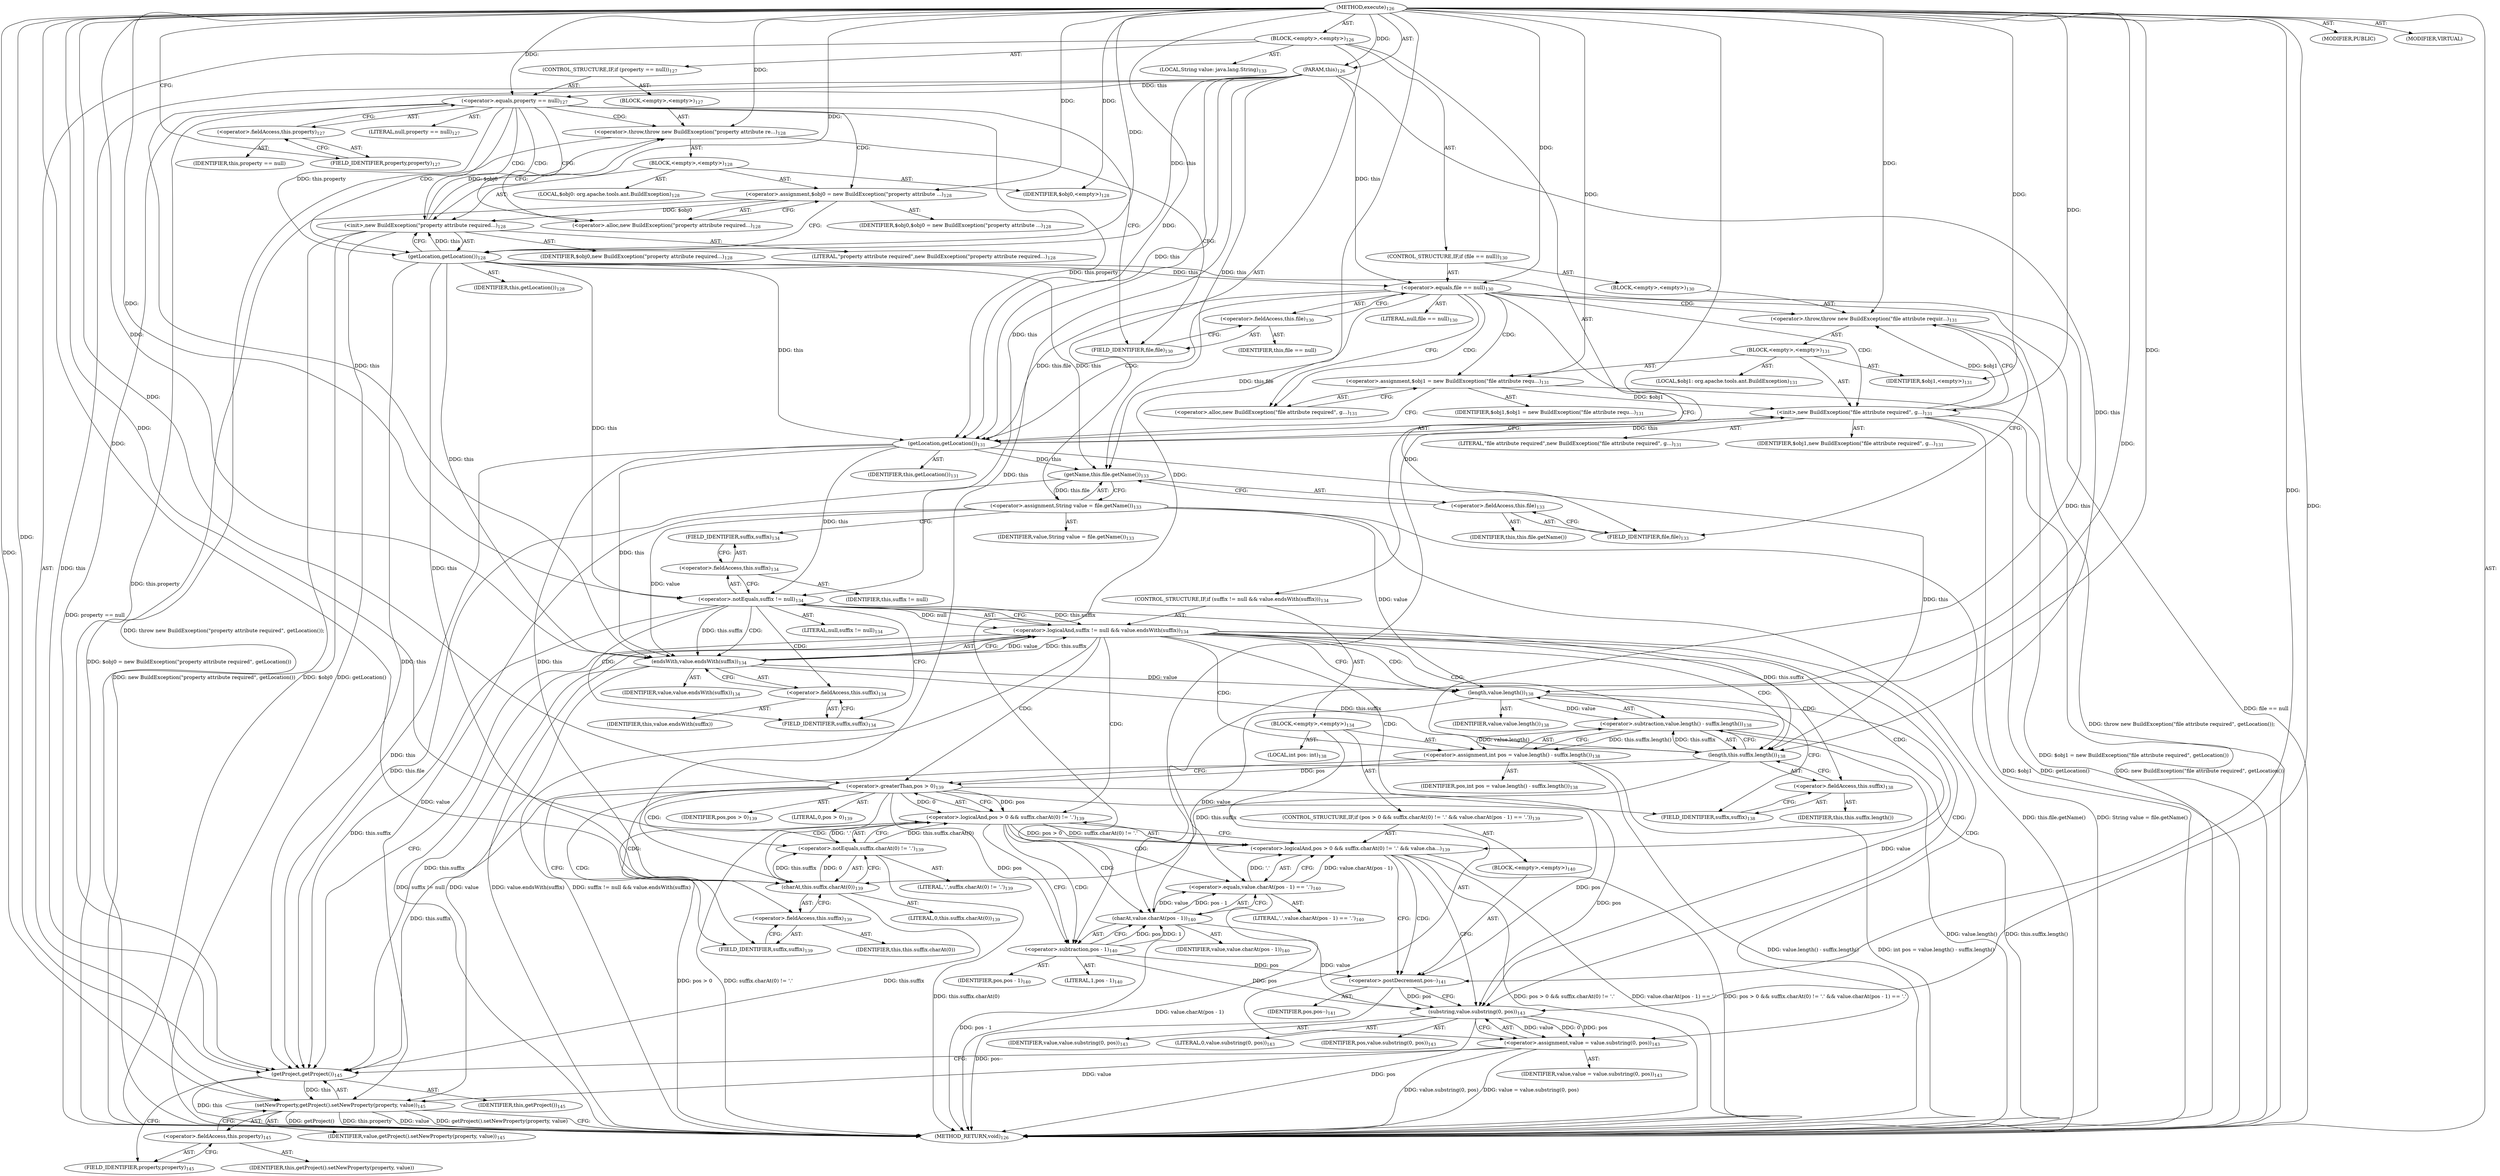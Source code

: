 digraph "execute" {  
"111669149699" [label = <(METHOD,execute)<SUB>126</SUB>> ]
"115964116995" [label = <(PARAM,this)<SUB>126</SUB>> ]
"25769803779" [label = <(BLOCK,&lt;empty&gt;,&lt;empty&gt;)<SUB>126</SUB>> ]
"47244640256" [label = <(CONTROL_STRUCTURE,IF,if (property == null))<SUB>127</SUB>> ]
"30064771078" [label = <(&lt;operator&gt;.equals,property == null)<SUB>127</SUB>> ]
"30064771079" [label = <(&lt;operator&gt;.fieldAccess,this.property)<SUB>127</SUB>> ]
"68719476745" [label = <(IDENTIFIER,this,property == null)> ]
"55834574851" [label = <(FIELD_IDENTIFIER,property,property)<SUB>127</SUB>> ]
"90194313216" [label = <(LITERAL,null,property == null)<SUB>127</SUB>> ]
"25769803780" [label = <(BLOCK,&lt;empty&gt;,&lt;empty&gt;)<SUB>127</SUB>> ]
"30064771080" [label = <(&lt;operator&gt;.throw,throw new BuildException(&quot;property attribute re...)<SUB>128</SUB>> ]
"25769803781" [label = <(BLOCK,&lt;empty&gt;,&lt;empty&gt;)<SUB>128</SUB>> ]
"94489280512" [label = <(LOCAL,$obj0: org.apache.tools.ant.BuildException)<SUB>128</SUB>> ]
"30064771081" [label = <(&lt;operator&gt;.assignment,$obj0 = new BuildException(&quot;property attribute ...)<SUB>128</SUB>> ]
"68719476746" [label = <(IDENTIFIER,$obj0,$obj0 = new BuildException(&quot;property attribute ...)<SUB>128</SUB>> ]
"30064771082" [label = <(&lt;operator&gt;.alloc,new BuildException(&quot;property attribute required...)<SUB>128</SUB>> ]
"30064771083" [label = <(&lt;init&gt;,new BuildException(&quot;property attribute required...)<SUB>128</SUB>> ]
"68719476747" [label = <(IDENTIFIER,$obj0,new BuildException(&quot;property attribute required...)<SUB>128</SUB>> ]
"90194313217" [label = <(LITERAL,&quot;property attribute required&quot;,new BuildException(&quot;property attribute required...)<SUB>128</SUB>> ]
"30064771084" [label = <(getLocation,getLocation())<SUB>128</SUB>> ]
"68719476739" [label = <(IDENTIFIER,this,getLocation())<SUB>128</SUB>> ]
"68719476748" [label = <(IDENTIFIER,$obj0,&lt;empty&gt;)<SUB>128</SUB>> ]
"47244640257" [label = <(CONTROL_STRUCTURE,IF,if (file == null))<SUB>130</SUB>> ]
"30064771085" [label = <(&lt;operator&gt;.equals,file == null)<SUB>130</SUB>> ]
"30064771086" [label = <(&lt;operator&gt;.fieldAccess,this.file)<SUB>130</SUB>> ]
"68719476749" [label = <(IDENTIFIER,this,file == null)> ]
"55834574852" [label = <(FIELD_IDENTIFIER,file,file)<SUB>130</SUB>> ]
"90194313218" [label = <(LITERAL,null,file == null)<SUB>130</SUB>> ]
"25769803782" [label = <(BLOCK,&lt;empty&gt;,&lt;empty&gt;)<SUB>130</SUB>> ]
"30064771087" [label = <(&lt;operator&gt;.throw,throw new BuildException(&quot;file attribute requir...)<SUB>131</SUB>> ]
"25769803783" [label = <(BLOCK,&lt;empty&gt;,&lt;empty&gt;)<SUB>131</SUB>> ]
"94489280513" [label = <(LOCAL,$obj1: org.apache.tools.ant.BuildException)<SUB>131</SUB>> ]
"30064771088" [label = <(&lt;operator&gt;.assignment,$obj1 = new BuildException(&quot;file attribute requ...)<SUB>131</SUB>> ]
"68719476750" [label = <(IDENTIFIER,$obj1,$obj1 = new BuildException(&quot;file attribute requ...)<SUB>131</SUB>> ]
"30064771089" [label = <(&lt;operator&gt;.alloc,new BuildException(&quot;file attribute required&quot;, g...)<SUB>131</SUB>> ]
"30064771090" [label = <(&lt;init&gt;,new BuildException(&quot;file attribute required&quot;, g...)<SUB>131</SUB>> ]
"68719476751" [label = <(IDENTIFIER,$obj1,new BuildException(&quot;file attribute required&quot;, g...)<SUB>131</SUB>> ]
"90194313219" [label = <(LITERAL,&quot;file attribute required&quot;,new BuildException(&quot;file attribute required&quot;, g...)<SUB>131</SUB>> ]
"30064771091" [label = <(getLocation,getLocation())<SUB>131</SUB>> ]
"68719476740" [label = <(IDENTIFIER,this,getLocation())<SUB>131</SUB>> ]
"68719476752" [label = <(IDENTIFIER,$obj1,&lt;empty&gt;)<SUB>131</SUB>> ]
"94489280514" [label = <(LOCAL,String value: java.lang.String)<SUB>133</SUB>> ]
"30064771092" [label = <(&lt;operator&gt;.assignment,String value = file.getName())<SUB>133</SUB>> ]
"68719476753" [label = <(IDENTIFIER,value,String value = file.getName())<SUB>133</SUB>> ]
"30064771093" [label = <(getName,this.file.getName())<SUB>133</SUB>> ]
"30064771094" [label = <(&lt;operator&gt;.fieldAccess,this.file)<SUB>133</SUB>> ]
"68719476754" [label = <(IDENTIFIER,this,this.file.getName())> ]
"55834574853" [label = <(FIELD_IDENTIFIER,file,file)<SUB>133</SUB>> ]
"47244640258" [label = <(CONTROL_STRUCTURE,IF,if (suffix != null &amp;&amp; value.endsWith(suffix)))<SUB>134</SUB>> ]
"30064771095" [label = <(&lt;operator&gt;.logicalAnd,suffix != null &amp;&amp; value.endsWith(suffix))<SUB>134</SUB>> ]
"30064771096" [label = <(&lt;operator&gt;.notEquals,suffix != null)<SUB>134</SUB>> ]
"30064771097" [label = <(&lt;operator&gt;.fieldAccess,this.suffix)<SUB>134</SUB>> ]
"68719476755" [label = <(IDENTIFIER,this,suffix != null)> ]
"55834574854" [label = <(FIELD_IDENTIFIER,suffix,suffix)<SUB>134</SUB>> ]
"90194313220" [label = <(LITERAL,null,suffix != null)<SUB>134</SUB>> ]
"30064771098" [label = <(endsWith,value.endsWith(suffix))<SUB>134</SUB>> ]
"68719476756" [label = <(IDENTIFIER,value,value.endsWith(suffix))<SUB>134</SUB>> ]
"30064771099" [label = <(&lt;operator&gt;.fieldAccess,this.suffix)<SUB>134</SUB>> ]
"68719476757" [label = <(IDENTIFIER,this,value.endsWith(suffix))> ]
"55834574855" [label = <(FIELD_IDENTIFIER,suffix,suffix)<SUB>134</SUB>> ]
"25769803784" [label = <(BLOCK,&lt;empty&gt;,&lt;empty&gt;)<SUB>134</SUB>> ]
"94489280515" [label = <(LOCAL,int pos: int)<SUB>138</SUB>> ]
"30064771100" [label = <(&lt;operator&gt;.assignment,int pos = value.length() - suffix.length())<SUB>138</SUB>> ]
"68719476758" [label = <(IDENTIFIER,pos,int pos = value.length() - suffix.length())<SUB>138</SUB>> ]
"30064771101" [label = <(&lt;operator&gt;.subtraction,value.length() - suffix.length())<SUB>138</SUB>> ]
"30064771102" [label = <(length,value.length())<SUB>138</SUB>> ]
"68719476759" [label = <(IDENTIFIER,value,value.length())<SUB>138</SUB>> ]
"30064771103" [label = <(length,this.suffix.length())<SUB>138</SUB>> ]
"30064771104" [label = <(&lt;operator&gt;.fieldAccess,this.suffix)<SUB>138</SUB>> ]
"68719476760" [label = <(IDENTIFIER,this,this.suffix.length())> ]
"55834574856" [label = <(FIELD_IDENTIFIER,suffix,suffix)<SUB>138</SUB>> ]
"47244640259" [label = <(CONTROL_STRUCTURE,IF,if (pos &gt; 0 &amp;&amp; suffix.charAt(0) != '.' &amp;&amp; value.charAt(pos - 1) == '.'))<SUB>139</SUB>> ]
"30064771105" [label = <(&lt;operator&gt;.logicalAnd,pos &gt; 0 &amp;&amp; suffix.charAt(0) != '.' &amp;&amp; value.cha...)<SUB>139</SUB>> ]
"30064771106" [label = <(&lt;operator&gt;.logicalAnd,pos &gt; 0 &amp;&amp; suffix.charAt(0) != '.')<SUB>139</SUB>> ]
"30064771107" [label = <(&lt;operator&gt;.greaterThan,pos &gt; 0)<SUB>139</SUB>> ]
"68719476761" [label = <(IDENTIFIER,pos,pos &gt; 0)<SUB>139</SUB>> ]
"90194313221" [label = <(LITERAL,0,pos &gt; 0)<SUB>139</SUB>> ]
"30064771108" [label = <(&lt;operator&gt;.notEquals,suffix.charAt(0) != '.')<SUB>139</SUB>> ]
"30064771109" [label = <(charAt,this.suffix.charAt(0))<SUB>139</SUB>> ]
"30064771110" [label = <(&lt;operator&gt;.fieldAccess,this.suffix)<SUB>139</SUB>> ]
"68719476762" [label = <(IDENTIFIER,this,this.suffix.charAt(0))> ]
"55834574857" [label = <(FIELD_IDENTIFIER,suffix,suffix)<SUB>139</SUB>> ]
"90194313222" [label = <(LITERAL,0,this.suffix.charAt(0))<SUB>139</SUB>> ]
"90194313223" [label = <(LITERAL,'.',suffix.charAt(0) != '.')<SUB>139</SUB>> ]
"30064771111" [label = <(&lt;operator&gt;.equals,value.charAt(pos - 1) == '.')<SUB>140</SUB>> ]
"30064771112" [label = <(charAt,value.charAt(pos - 1))<SUB>140</SUB>> ]
"68719476763" [label = <(IDENTIFIER,value,value.charAt(pos - 1))<SUB>140</SUB>> ]
"30064771113" [label = <(&lt;operator&gt;.subtraction,pos - 1)<SUB>140</SUB>> ]
"68719476764" [label = <(IDENTIFIER,pos,pos - 1)<SUB>140</SUB>> ]
"90194313224" [label = <(LITERAL,1,pos - 1)<SUB>140</SUB>> ]
"90194313225" [label = <(LITERAL,'.',value.charAt(pos - 1) == '.')<SUB>140</SUB>> ]
"25769803785" [label = <(BLOCK,&lt;empty&gt;,&lt;empty&gt;)<SUB>140</SUB>> ]
"30064771114" [label = <(&lt;operator&gt;.postDecrement,pos--)<SUB>141</SUB>> ]
"68719476765" [label = <(IDENTIFIER,pos,pos--)<SUB>141</SUB>> ]
"30064771115" [label = <(&lt;operator&gt;.assignment,value = value.substring(0, pos))<SUB>143</SUB>> ]
"68719476766" [label = <(IDENTIFIER,value,value = value.substring(0, pos))<SUB>143</SUB>> ]
"30064771116" [label = <(substring,value.substring(0, pos))<SUB>143</SUB>> ]
"68719476767" [label = <(IDENTIFIER,value,value.substring(0, pos))<SUB>143</SUB>> ]
"90194313226" [label = <(LITERAL,0,value.substring(0, pos))<SUB>143</SUB>> ]
"68719476768" [label = <(IDENTIFIER,pos,value.substring(0, pos))<SUB>143</SUB>> ]
"30064771117" [label = <(setNewProperty,getProject().setNewProperty(property, value))<SUB>145</SUB>> ]
"30064771118" [label = <(getProject,getProject())<SUB>145</SUB>> ]
"68719476741" [label = <(IDENTIFIER,this,getProject())<SUB>145</SUB>> ]
"30064771119" [label = <(&lt;operator&gt;.fieldAccess,this.property)<SUB>145</SUB>> ]
"68719476769" [label = <(IDENTIFIER,this,getProject().setNewProperty(property, value))> ]
"55834574858" [label = <(FIELD_IDENTIFIER,property,property)<SUB>145</SUB>> ]
"68719476770" [label = <(IDENTIFIER,value,getProject().setNewProperty(property, value))<SUB>145</SUB>> ]
"133143986185" [label = <(MODIFIER,PUBLIC)> ]
"133143986186" [label = <(MODIFIER,VIRTUAL)> ]
"128849018883" [label = <(METHOD_RETURN,void)<SUB>126</SUB>> ]
  "111669149699" -> "115964116995"  [ label = "AST: "] 
  "111669149699" -> "25769803779"  [ label = "AST: "] 
  "111669149699" -> "133143986185"  [ label = "AST: "] 
  "111669149699" -> "133143986186"  [ label = "AST: "] 
  "111669149699" -> "128849018883"  [ label = "AST: "] 
  "25769803779" -> "47244640256"  [ label = "AST: "] 
  "25769803779" -> "47244640257"  [ label = "AST: "] 
  "25769803779" -> "94489280514"  [ label = "AST: "] 
  "25769803779" -> "30064771092"  [ label = "AST: "] 
  "25769803779" -> "47244640258"  [ label = "AST: "] 
  "25769803779" -> "30064771117"  [ label = "AST: "] 
  "47244640256" -> "30064771078"  [ label = "AST: "] 
  "47244640256" -> "25769803780"  [ label = "AST: "] 
  "30064771078" -> "30064771079"  [ label = "AST: "] 
  "30064771078" -> "90194313216"  [ label = "AST: "] 
  "30064771079" -> "68719476745"  [ label = "AST: "] 
  "30064771079" -> "55834574851"  [ label = "AST: "] 
  "25769803780" -> "30064771080"  [ label = "AST: "] 
  "30064771080" -> "25769803781"  [ label = "AST: "] 
  "25769803781" -> "94489280512"  [ label = "AST: "] 
  "25769803781" -> "30064771081"  [ label = "AST: "] 
  "25769803781" -> "30064771083"  [ label = "AST: "] 
  "25769803781" -> "68719476748"  [ label = "AST: "] 
  "30064771081" -> "68719476746"  [ label = "AST: "] 
  "30064771081" -> "30064771082"  [ label = "AST: "] 
  "30064771083" -> "68719476747"  [ label = "AST: "] 
  "30064771083" -> "90194313217"  [ label = "AST: "] 
  "30064771083" -> "30064771084"  [ label = "AST: "] 
  "30064771084" -> "68719476739"  [ label = "AST: "] 
  "47244640257" -> "30064771085"  [ label = "AST: "] 
  "47244640257" -> "25769803782"  [ label = "AST: "] 
  "30064771085" -> "30064771086"  [ label = "AST: "] 
  "30064771085" -> "90194313218"  [ label = "AST: "] 
  "30064771086" -> "68719476749"  [ label = "AST: "] 
  "30064771086" -> "55834574852"  [ label = "AST: "] 
  "25769803782" -> "30064771087"  [ label = "AST: "] 
  "30064771087" -> "25769803783"  [ label = "AST: "] 
  "25769803783" -> "94489280513"  [ label = "AST: "] 
  "25769803783" -> "30064771088"  [ label = "AST: "] 
  "25769803783" -> "30064771090"  [ label = "AST: "] 
  "25769803783" -> "68719476752"  [ label = "AST: "] 
  "30064771088" -> "68719476750"  [ label = "AST: "] 
  "30064771088" -> "30064771089"  [ label = "AST: "] 
  "30064771090" -> "68719476751"  [ label = "AST: "] 
  "30064771090" -> "90194313219"  [ label = "AST: "] 
  "30064771090" -> "30064771091"  [ label = "AST: "] 
  "30064771091" -> "68719476740"  [ label = "AST: "] 
  "30064771092" -> "68719476753"  [ label = "AST: "] 
  "30064771092" -> "30064771093"  [ label = "AST: "] 
  "30064771093" -> "30064771094"  [ label = "AST: "] 
  "30064771094" -> "68719476754"  [ label = "AST: "] 
  "30064771094" -> "55834574853"  [ label = "AST: "] 
  "47244640258" -> "30064771095"  [ label = "AST: "] 
  "47244640258" -> "25769803784"  [ label = "AST: "] 
  "30064771095" -> "30064771096"  [ label = "AST: "] 
  "30064771095" -> "30064771098"  [ label = "AST: "] 
  "30064771096" -> "30064771097"  [ label = "AST: "] 
  "30064771096" -> "90194313220"  [ label = "AST: "] 
  "30064771097" -> "68719476755"  [ label = "AST: "] 
  "30064771097" -> "55834574854"  [ label = "AST: "] 
  "30064771098" -> "68719476756"  [ label = "AST: "] 
  "30064771098" -> "30064771099"  [ label = "AST: "] 
  "30064771099" -> "68719476757"  [ label = "AST: "] 
  "30064771099" -> "55834574855"  [ label = "AST: "] 
  "25769803784" -> "94489280515"  [ label = "AST: "] 
  "25769803784" -> "30064771100"  [ label = "AST: "] 
  "25769803784" -> "47244640259"  [ label = "AST: "] 
  "25769803784" -> "30064771115"  [ label = "AST: "] 
  "30064771100" -> "68719476758"  [ label = "AST: "] 
  "30064771100" -> "30064771101"  [ label = "AST: "] 
  "30064771101" -> "30064771102"  [ label = "AST: "] 
  "30064771101" -> "30064771103"  [ label = "AST: "] 
  "30064771102" -> "68719476759"  [ label = "AST: "] 
  "30064771103" -> "30064771104"  [ label = "AST: "] 
  "30064771104" -> "68719476760"  [ label = "AST: "] 
  "30064771104" -> "55834574856"  [ label = "AST: "] 
  "47244640259" -> "30064771105"  [ label = "AST: "] 
  "47244640259" -> "25769803785"  [ label = "AST: "] 
  "30064771105" -> "30064771106"  [ label = "AST: "] 
  "30064771105" -> "30064771111"  [ label = "AST: "] 
  "30064771106" -> "30064771107"  [ label = "AST: "] 
  "30064771106" -> "30064771108"  [ label = "AST: "] 
  "30064771107" -> "68719476761"  [ label = "AST: "] 
  "30064771107" -> "90194313221"  [ label = "AST: "] 
  "30064771108" -> "30064771109"  [ label = "AST: "] 
  "30064771108" -> "90194313223"  [ label = "AST: "] 
  "30064771109" -> "30064771110"  [ label = "AST: "] 
  "30064771109" -> "90194313222"  [ label = "AST: "] 
  "30064771110" -> "68719476762"  [ label = "AST: "] 
  "30064771110" -> "55834574857"  [ label = "AST: "] 
  "30064771111" -> "30064771112"  [ label = "AST: "] 
  "30064771111" -> "90194313225"  [ label = "AST: "] 
  "30064771112" -> "68719476763"  [ label = "AST: "] 
  "30064771112" -> "30064771113"  [ label = "AST: "] 
  "30064771113" -> "68719476764"  [ label = "AST: "] 
  "30064771113" -> "90194313224"  [ label = "AST: "] 
  "25769803785" -> "30064771114"  [ label = "AST: "] 
  "30064771114" -> "68719476765"  [ label = "AST: "] 
  "30064771115" -> "68719476766"  [ label = "AST: "] 
  "30064771115" -> "30064771116"  [ label = "AST: "] 
  "30064771116" -> "68719476767"  [ label = "AST: "] 
  "30064771116" -> "90194313226"  [ label = "AST: "] 
  "30064771116" -> "68719476768"  [ label = "AST: "] 
  "30064771117" -> "30064771118"  [ label = "AST: "] 
  "30064771117" -> "30064771119"  [ label = "AST: "] 
  "30064771117" -> "68719476770"  [ label = "AST: "] 
  "30064771118" -> "68719476741"  [ label = "AST: "] 
  "30064771119" -> "68719476769"  [ label = "AST: "] 
  "30064771119" -> "55834574858"  [ label = "AST: "] 
  "30064771092" -> "55834574854"  [ label = "CFG: "] 
  "30064771117" -> "128849018883"  [ label = "CFG: "] 
  "30064771078" -> "30064771082"  [ label = "CFG: "] 
  "30064771078" -> "55834574852"  [ label = "CFG: "] 
  "30064771085" -> "30064771089"  [ label = "CFG: "] 
  "30064771085" -> "55834574853"  [ label = "CFG: "] 
  "30064771093" -> "30064771092"  [ label = "CFG: "] 
  "30064771095" -> "30064771102"  [ label = "CFG: "] 
  "30064771095" -> "30064771118"  [ label = "CFG: "] 
  "30064771118" -> "55834574858"  [ label = "CFG: "] 
  "30064771119" -> "30064771117"  [ label = "CFG: "] 
  "30064771079" -> "30064771078"  [ label = "CFG: "] 
  "30064771080" -> "55834574852"  [ label = "CFG: "] 
  "30064771086" -> "30064771085"  [ label = "CFG: "] 
  "30064771087" -> "55834574853"  [ label = "CFG: "] 
  "30064771094" -> "30064771093"  [ label = "CFG: "] 
  "30064771096" -> "30064771095"  [ label = "CFG: "] 
  "30064771096" -> "55834574855"  [ label = "CFG: "] 
  "30064771098" -> "30064771095"  [ label = "CFG: "] 
  "30064771100" -> "30064771107"  [ label = "CFG: "] 
  "30064771115" -> "30064771118"  [ label = "CFG: "] 
  "55834574858" -> "30064771119"  [ label = "CFG: "] 
  "55834574851" -> "30064771079"  [ label = "CFG: "] 
  "55834574852" -> "30064771086"  [ label = "CFG: "] 
  "55834574853" -> "30064771094"  [ label = "CFG: "] 
  "30064771097" -> "30064771096"  [ label = "CFG: "] 
  "30064771099" -> "30064771098"  [ label = "CFG: "] 
  "30064771101" -> "30064771100"  [ label = "CFG: "] 
  "30064771105" -> "30064771114"  [ label = "CFG: "] 
  "30064771105" -> "30064771116"  [ label = "CFG: "] 
  "30064771116" -> "30064771115"  [ label = "CFG: "] 
  "30064771081" -> "30064771084"  [ label = "CFG: "] 
  "30064771083" -> "30064771080"  [ label = "CFG: "] 
  "30064771088" -> "30064771091"  [ label = "CFG: "] 
  "30064771090" -> "30064771087"  [ label = "CFG: "] 
  "55834574854" -> "30064771097"  [ label = "CFG: "] 
  "55834574855" -> "30064771099"  [ label = "CFG: "] 
  "30064771102" -> "55834574856"  [ label = "CFG: "] 
  "30064771103" -> "30064771101"  [ label = "CFG: "] 
  "30064771106" -> "30064771105"  [ label = "CFG: "] 
  "30064771106" -> "30064771113"  [ label = "CFG: "] 
  "30064771111" -> "30064771105"  [ label = "CFG: "] 
  "30064771114" -> "30064771116"  [ label = "CFG: "] 
  "30064771082" -> "30064771081"  [ label = "CFG: "] 
  "30064771084" -> "30064771083"  [ label = "CFG: "] 
  "30064771089" -> "30064771088"  [ label = "CFG: "] 
  "30064771091" -> "30064771090"  [ label = "CFG: "] 
  "30064771104" -> "30064771103"  [ label = "CFG: "] 
  "30064771107" -> "30064771106"  [ label = "CFG: "] 
  "30064771107" -> "55834574857"  [ label = "CFG: "] 
  "30064771108" -> "30064771106"  [ label = "CFG: "] 
  "30064771112" -> "30064771111"  [ label = "CFG: "] 
  "55834574856" -> "30064771104"  [ label = "CFG: "] 
  "30064771109" -> "30064771108"  [ label = "CFG: "] 
  "30064771113" -> "30064771112"  [ label = "CFG: "] 
  "30064771110" -> "30064771109"  [ label = "CFG: "] 
  "55834574857" -> "30064771110"  [ label = "CFG: "] 
  "111669149699" -> "55834574851"  [ label = "CFG: "] 
  "30064771078" -> "128849018883"  [ label = "DDG: property == null"] 
  "30064771081" -> "128849018883"  [ label = "DDG: $obj0 = new BuildException(&quot;property attribute required&quot;, getLocation())"] 
  "30064771083" -> "128849018883"  [ label = "DDG: $obj0"] 
  "30064771083" -> "128849018883"  [ label = "DDG: getLocation()"] 
  "30064771083" -> "128849018883"  [ label = "DDG: new BuildException(&quot;property attribute required&quot;, getLocation())"] 
  "30064771080" -> "128849018883"  [ label = "DDG: throw new BuildException(&quot;property attribute required&quot;, getLocation());"] 
  "30064771085" -> "128849018883"  [ label = "DDG: file == null"] 
  "30064771088" -> "128849018883"  [ label = "DDG: $obj1 = new BuildException(&quot;file attribute required&quot;, getLocation())"] 
  "30064771090" -> "128849018883"  [ label = "DDG: $obj1"] 
  "30064771090" -> "128849018883"  [ label = "DDG: getLocation()"] 
  "30064771090" -> "128849018883"  [ label = "DDG: new BuildException(&quot;file attribute required&quot;, getLocation())"] 
  "30064771087" -> "128849018883"  [ label = "DDG: throw new BuildException(&quot;file attribute required&quot;, getLocation());"] 
  "30064771092" -> "128849018883"  [ label = "DDG: this.file.getName()"] 
  "30064771092" -> "128849018883"  [ label = "DDG: String value = file.getName()"] 
  "30064771095" -> "128849018883"  [ label = "DDG: suffix != null"] 
  "30064771095" -> "128849018883"  [ label = "DDG: value.endsWith(suffix)"] 
  "30064771095" -> "128849018883"  [ label = "DDG: suffix != null &amp;&amp; value.endsWith(suffix)"] 
  "30064771101" -> "128849018883"  [ label = "DDG: value.length()"] 
  "30064771101" -> "128849018883"  [ label = "DDG: this.suffix.length()"] 
  "30064771100" -> "128849018883"  [ label = "DDG: value.length() - suffix.length()"] 
  "30064771100" -> "128849018883"  [ label = "DDG: int pos = value.length() - suffix.length()"] 
  "30064771106" -> "128849018883"  [ label = "DDG: pos &gt; 0"] 
  "30064771108" -> "128849018883"  [ label = "DDG: this.suffix.charAt(0)"] 
  "30064771106" -> "128849018883"  [ label = "DDG: suffix.charAt(0) != '.'"] 
  "30064771105" -> "128849018883"  [ label = "DDG: pos &gt; 0 &amp;&amp; suffix.charAt(0) != '.'"] 
  "30064771112" -> "128849018883"  [ label = "DDG: pos - 1"] 
  "30064771111" -> "128849018883"  [ label = "DDG: value.charAt(pos - 1)"] 
  "30064771105" -> "128849018883"  [ label = "DDG: value.charAt(pos - 1) == '.'"] 
  "30064771105" -> "128849018883"  [ label = "DDG: pos &gt; 0 &amp;&amp; suffix.charAt(0) != '.' &amp;&amp; value.charAt(pos - 1) == '.'"] 
  "30064771114" -> "128849018883"  [ label = "DDG: pos--"] 
  "30064771116" -> "128849018883"  [ label = "DDG: pos"] 
  "30064771115" -> "128849018883"  [ label = "DDG: value.substring(0, pos)"] 
  "30064771115" -> "128849018883"  [ label = "DDG: value = value.substring(0, pos)"] 
  "30064771118" -> "128849018883"  [ label = "DDG: this"] 
  "30064771117" -> "128849018883"  [ label = "DDG: getProject()"] 
  "30064771117" -> "128849018883"  [ label = "DDG: this.property"] 
  "30064771117" -> "128849018883"  [ label = "DDG: value"] 
  "30064771117" -> "128849018883"  [ label = "DDG: getProject().setNewProperty(property, value)"] 
  "111669149699" -> "115964116995"  [ label = "DDG: "] 
  "30064771093" -> "30064771092"  [ label = "DDG: this.file"] 
  "30064771118" -> "30064771117"  [ label = "DDG: this"] 
  "30064771092" -> "30064771117"  [ label = "DDG: value"] 
  "30064771098" -> "30064771117"  [ label = "DDG: value"] 
  "30064771115" -> "30064771117"  [ label = "DDG: value"] 
  "111669149699" -> "30064771117"  [ label = "DDG: "] 
  "115964116995" -> "30064771078"  [ label = "DDG: this"] 
  "111669149699" -> "30064771078"  [ label = "DDG: "] 
  "115964116995" -> "30064771085"  [ label = "DDG: this"] 
  "30064771084" -> "30064771085"  [ label = "DDG: this"] 
  "111669149699" -> "30064771085"  [ label = "DDG: "] 
  "115964116995" -> "30064771093"  [ label = "DDG: this"] 
  "30064771084" -> "30064771093"  [ label = "DDG: this"] 
  "30064771085" -> "30064771093"  [ label = "DDG: this.file"] 
  "30064771091" -> "30064771093"  [ label = "DDG: this"] 
  "30064771096" -> "30064771095"  [ label = "DDG: this.suffix"] 
  "30064771096" -> "30064771095"  [ label = "DDG: null"] 
  "30064771098" -> "30064771095"  [ label = "DDG: value"] 
  "30064771098" -> "30064771095"  [ label = "DDG: this.suffix"] 
  "30064771101" -> "30064771100"  [ label = "DDG: value.length()"] 
  "30064771101" -> "30064771100"  [ label = "DDG: this.suffix.length()"] 
  "30064771116" -> "30064771115"  [ label = "DDG: value"] 
  "30064771116" -> "30064771115"  [ label = "DDG: 0"] 
  "30064771116" -> "30064771115"  [ label = "DDG: pos"] 
  "115964116995" -> "30064771118"  [ label = "DDG: this"] 
  "30064771078" -> "30064771118"  [ label = "DDG: this.property"] 
  "30064771084" -> "30064771118"  [ label = "DDG: this"] 
  "30064771091" -> "30064771118"  [ label = "DDG: this"] 
  "30064771093" -> "30064771118"  [ label = "DDG: this.file"] 
  "30064771096" -> "30064771118"  [ label = "DDG: this.suffix"] 
  "30064771098" -> "30064771118"  [ label = "DDG: this.suffix"] 
  "30064771103" -> "30064771118"  [ label = "DDG: this.suffix"] 
  "30064771109" -> "30064771118"  [ label = "DDG: this.suffix"] 
  "111669149699" -> "30064771118"  [ label = "DDG: "] 
  "30064771083" -> "30064771080"  [ label = "DDG: $obj0"] 
  "111669149699" -> "30064771080"  [ label = "DDG: "] 
  "30064771090" -> "30064771087"  [ label = "DDG: $obj1"] 
  "111669149699" -> "30064771087"  [ label = "DDG: "] 
  "115964116995" -> "30064771096"  [ label = "DDG: this"] 
  "30064771084" -> "30064771096"  [ label = "DDG: this"] 
  "30064771091" -> "30064771096"  [ label = "DDG: this"] 
  "111669149699" -> "30064771096"  [ label = "DDG: "] 
  "30064771092" -> "30064771098"  [ label = "DDG: value"] 
  "111669149699" -> "30064771098"  [ label = "DDG: "] 
  "115964116995" -> "30064771098"  [ label = "DDG: this"] 
  "30064771084" -> "30064771098"  [ label = "DDG: this"] 
  "30064771091" -> "30064771098"  [ label = "DDG: this"] 
  "30064771096" -> "30064771098"  [ label = "DDG: this.suffix"] 
  "111669149699" -> "30064771081"  [ label = "DDG: "] 
  "111669149699" -> "68719476748"  [ label = "DDG: "] 
  "111669149699" -> "30064771088"  [ label = "DDG: "] 
  "111669149699" -> "68719476752"  [ label = "DDG: "] 
  "30064771102" -> "30064771101"  [ label = "DDG: value"] 
  "30064771103" -> "30064771101"  [ label = "DDG: this.suffix"] 
  "30064771106" -> "30064771105"  [ label = "DDG: pos &gt; 0"] 
  "30064771106" -> "30064771105"  [ label = "DDG: suffix.charAt(0) != '.'"] 
  "30064771111" -> "30064771105"  [ label = "DDG: value.charAt(pos - 1)"] 
  "30064771111" -> "30064771105"  [ label = "DDG: '.'"] 
  "30064771102" -> "30064771116"  [ label = "DDG: value"] 
  "30064771112" -> "30064771116"  [ label = "DDG: value"] 
  "111669149699" -> "30064771116"  [ label = "DDG: "] 
  "30064771107" -> "30064771116"  [ label = "DDG: pos"] 
  "30064771113" -> "30064771116"  [ label = "DDG: pos"] 
  "30064771114" -> "30064771116"  [ label = "DDG: pos"] 
  "30064771081" -> "30064771083"  [ label = "DDG: $obj0"] 
  "111669149699" -> "30064771083"  [ label = "DDG: "] 
  "30064771084" -> "30064771083"  [ label = "DDG: this"] 
  "30064771088" -> "30064771090"  [ label = "DDG: $obj1"] 
  "111669149699" -> "30064771090"  [ label = "DDG: "] 
  "30064771091" -> "30064771090"  [ label = "DDG: this"] 
  "30064771092" -> "30064771102"  [ label = "DDG: value"] 
  "30064771098" -> "30064771102"  [ label = "DDG: value"] 
  "111669149699" -> "30064771102"  [ label = "DDG: "] 
  "115964116995" -> "30064771103"  [ label = "DDG: this"] 
  "30064771084" -> "30064771103"  [ label = "DDG: this"] 
  "30064771091" -> "30064771103"  [ label = "DDG: this"] 
  "30064771096" -> "30064771103"  [ label = "DDG: this.suffix"] 
  "30064771098" -> "30064771103"  [ label = "DDG: this.suffix"] 
  "30064771107" -> "30064771106"  [ label = "DDG: pos"] 
  "30064771107" -> "30064771106"  [ label = "DDG: 0"] 
  "30064771108" -> "30064771106"  [ label = "DDG: this.suffix.charAt(0)"] 
  "30064771108" -> "30064771106"  [ label = "DDG: '.'"] 
  "30064771112" -> "30064771111"  [ label = "DDG: value"] 
  "30064771112" -> "30064771111"  [ label = "DDG: pos - 1"] 
  "111669149699" -> "30064771111"  [ label = "DDG: "] 
  "30064771107" -> "30064771114"  [ label = "DDG: pos"] 
  "30064771113" -> "30064771114"  [ label = "DDG: pos"] 
  "111669149699" -> "30064771114"  [ label = "DDG: "] 
  "115964116995" -> "30064771084"  [ label = "DDG: this"] 
  "30064771078" -> "30064771084"  [ label = "DDG: this.property"] 
  "111669149699" -> "30064771084"  [ label = "DDG: "] 
  "115964116995" -> "30064771091"  [ label = "DDG: this"] 
  "30064771078" -> "30064771091"  [ label = "DDG: this.property"] 
  "30064771084" -> "30064771091"  [ label = "DDG: this"] 
  "30064771085" -> "30064771091"  [ label = "DDG: this.file"] 
  "111669149699" -> "30064771091"  [ label = "DDG: "] 
  "30064771100" -> "30064771107"  [ label = "DDG: pos"] 
  "111669149699" -> "30064771107"  [ label = "DDG: "] 
  "30064771109" -> "30064771108"  [ label = "DDG: this.suffix"] 
  "30064771109" -> "30064771108"  [ label = "DDG: 0"] 
  "111669149699" -> "30064771108"  [ label = "DDG: "] 
  "30064771102" -> "30064771112"  [ label = "DDG: value"] 
  "111669149699" -> "30064771112"  [ label = "DDG: "] 
  "30064771113" -> "30064771112"  [ label = "DDG: pos"] 
  "30064771113" -> "30064771112"  [ label = "DDG: 1"] 
  "115964116995" -> "30064771109"  [ label = "DDG: this"] 
  "30064771084" -> "30064771109"  [ label = "DDG: this"] 
  "30064771091" -> "30064771109"  [ label = "DDG: this"] 
  "30064771103" -> "30064771109"  [ label = "DDG: this.suffix"] 
  "111669149699" -> "30064771109"  [ label = "DDG: "] 
  "30064771107" -> "30064771113"  [ label = "DDG: pos"] 
  "111669149699" -> "30064771113"  [ label = "DDG: "] 
  "30064771078" -> "30064771082"  [ label = "CDG: "] 
  "30064771078" -> "30064771083"  [ label = "CDG: "] 
  "30064771078" -> "30064771080"  [ label = "CDG: "] 
  "30064771078" -> "30064771081"  [ label = "CDG: "] 
  "30064771078" -> "30064771084"  [ label = "CDG: "] 
  "30064771085" -> "30064771090"  [ label = "CDG: "] 
  "30064771085" -> "30064771091"  [ label = "CDG: "] 
  "30064771085" -> "30064771088"  [ label = "CDG: "] 
  "30064771085" -> "30064771089"  [ label = "CDG: "] 
  "30064771085" -> "30064771087"  [ label = "CDG: "] 
  "30064771095" -> "30064771115"  [ label = "CDG: "] 
  "30064771095" -> "30064771116"  [ label = "CDG: "] 
  "30064771095" -> "55834574856"  [ label = "CDG: "] 
  "30064771095" -> "30064771106"  [ label = "CDG: "] 
  "30064771095" -> "30064771107"  [ label = "CDG: "] 
  "30064771095" -> "30064771104"  [ label = "CDG: "] 
  "30064771095" -> "30064771105"  [ label = "CDG: "] 
  "30064771095" -> "30064771102"  [ label = "CDG: "] 
  "30064771095" -> "30064771103"  [ label = "CDG: "] 
  "30064771095" -> "30064771100"  [ label = "CDG: "] 
  "30064771095" -> "30064771101"  [ label = "CDG: "] 
  "30064771096" -> "55834574855"  [ label = "CDG: "] 
  "30064771096" -> "30064771098"  [ label = "CDG: "] 
  "30064771096" -> "30064771099"  [ label = "CDG: "] 
  "30064771105" -> "30064771114"  [ label = "CDG: "] 
  "30064771106" -> "30064771112"  [ label = "CDG: "] 
  "30064771106" -> "30064771113"  [ label = "CDG: "] 
  "30064771106" -> "30064771111"  [ label = "CDG: "] 
  "30064771107" -> "55834574857"  [ label = "CDG: "] 
  "30064771107" -> "30064771110"  [ label = "CDG: "] 
  "30064771107" -> "30064771108"  [ label = "CDG: "] 
  "30064771107" -> "30064771109"  [ label = "CDG: "] 
}
